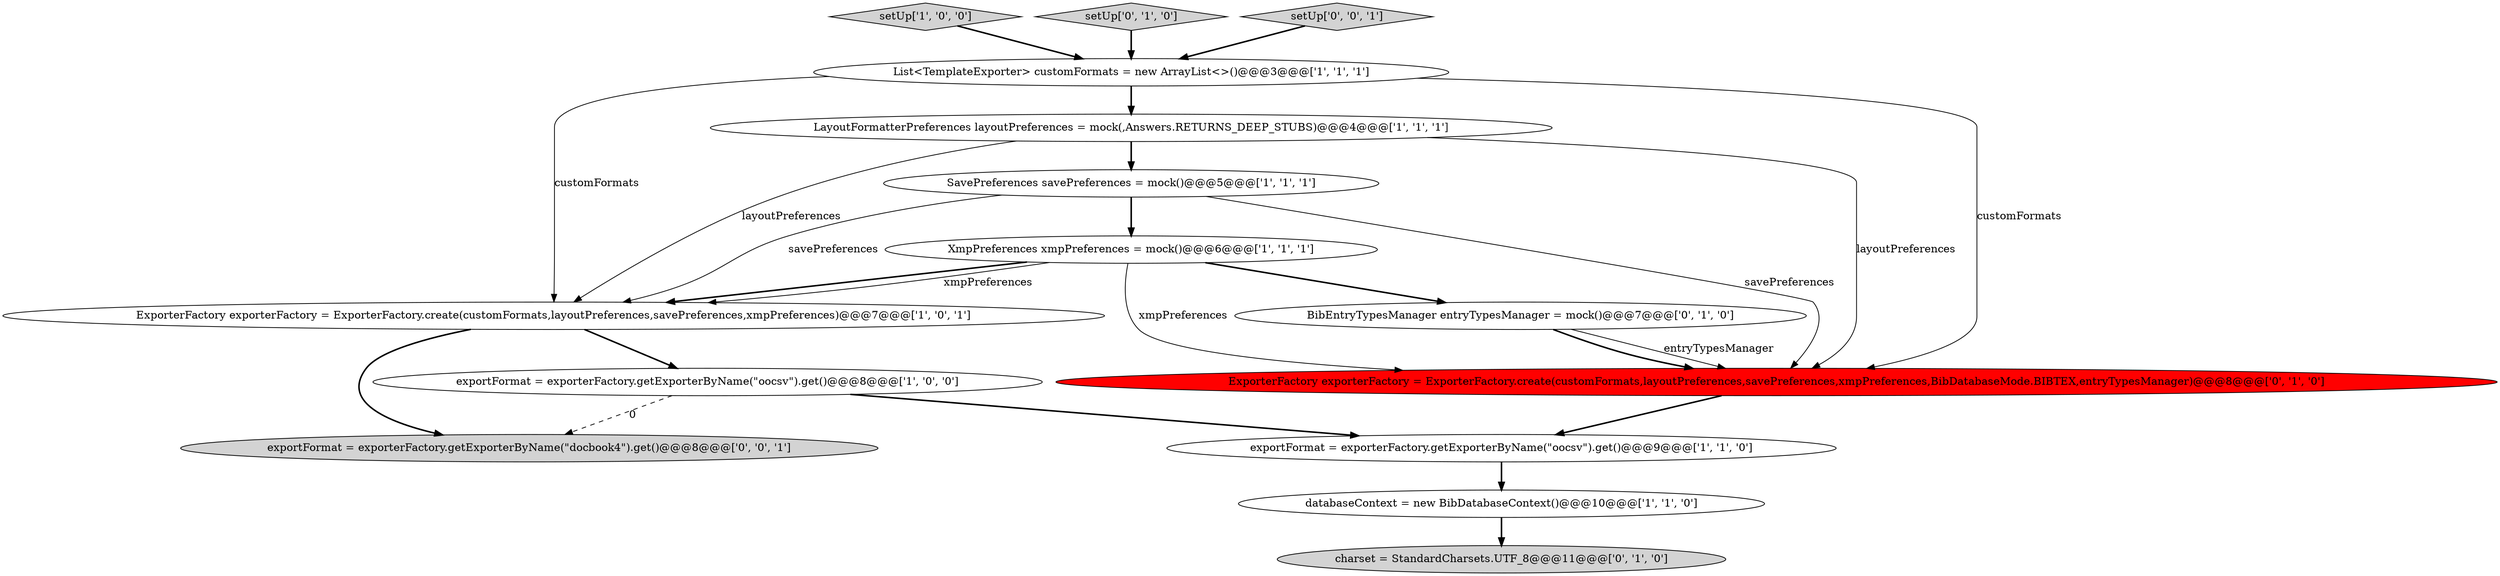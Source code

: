 digraph {
8 [style = filled, label = "databaseContext = new BibDatabaseContext()@@@10@@@['1', '1', '0']", fillcolor = white, shape = ellipse image = "AAA0AAABBB1BBB"];
12 [style = filled, label = "charset = StandardCharsets.UTF_8@@@11@@@['0', '1', '0']", fillcolor = lightgray, shape = ellipse image = "AAA0AAABBB2BBB"];
6 [style = filled, label = "XmpPreferences xmpPreferences = mock()@@@6@@@['1', '1', '1']", fillcolor = white, shape = ellipse image = "AAA0AAABBB1BBB"];
2 [style = filled, label = "setUp['1', '0', '0']", fillcolor = lightgray, shape = diamond image = "AAA0AAABBB1BBB"];
4 [style = filled, label = "exportFormat = exporterFactory.getExporterByName(\"oocsv\").get()@@@9@@@['1', '1', '0']", fillcolor = white, shape = ellipse image = "AAA0AAABBB1BBB"];
1 [style = filled, label = "exportFormat = exporterFactory.getExporterByName(\"oocsv\").get()@@@8@@@['1', '0', '0']", fillcolor = white, shape = ellipse image = "AAA0AAABBB1BBB"];
10 [style = filled, label = "BibEntryTypesManager entryTypesManager = mock()@@@7@@@['0', '1', '0']", fillcolor = white, shape = ellipse image = "AAA0AAABBB2BBB"];
3 [style = filled, label = "LayoutFormatterPreferences layoutPreferences = mock(,Answers.RETURNS_DEEP_STUBS)@@@4@@@['1', '1', '1']", fillcolor = white, shape = ellipse image = "AAA0AAABBB1BBB"];
9 [style = filled, label = "setUp['0', '1', '0']", fillcolor = lightgray, shape = diamond image = "AAA0AAABBB2BBB"];
13 [style = filled, label = "setUp['0', '0', '1']", fillcolor = lightgray, shape = diamond image = "AAA0AAABBB3BBB"];
14 [style = filled, label = "exportFormat = exporterFactory.getExporterByName(\"docbook4\").get()@@@8@@@['0', '0', '1']", fillcolor = lightgray, shape = ellipse image = "AAA0AAABBB3BBB"];
0 [style = filled, label = "SavePreferences savePreferences = mock()@@@5@@@['1', '1', '1']", fillcolor = white, shape = ellipse image = "AAA0AAABBB1BBB"];
11 [style = filled, label = "ExporterFactory exporterFactory = ExporterFactory.create(customFormats,layoutPreferences,savePreferences,xmpPreferences,BibDatabaseMode.BIBTEX,entryTypesManager)@@@8@@@['0', '1', '0']", fillcolor = red, shape = ellipse image = "AAA1AAABBB2BBB"];
7 [style = filled, label = "List<TemplateExporter> customFormats = new ArrayList<>()@@@3@@@['1', '1', '1']", fillcolor = white, shape = ellipse image = "AAA0AAABBB1BBB"];
5 [style = filled, label = "ExporterFactory exporterFactory = ExporterFactory.create(customFormats,layoutPreferences,savePreferences,xmpPreferences)@@@7@@@['1', '0', '1']", fillcolor = white, shape = ellipse image = "AAA0AAABBB1BBB"];
1->4 [style = bold, label=""];
1->14 [style = dashed, label="0"];
0->6 [style = bold, label=""];
6->11 [style = solid, label="xmpPreferences"];
11->4 [style = bold, label=""];
5->14 [style = bold, label=""];
9->7 [style = bold, label=""];
3->5 [style = solid, label="layoutPreferences"];
7->3 [style = bold, label=""];
3->0 [style = bold, label=""];
0->11 [style = solid, label="savePreferences"];
5->1 [style = bold, label=""];
6->5 [style = bold, label=""];
0->5 [style = solid, label="savePreferences"];
13->7 [style = bold, label=""];
3->11 [style = solid, label="layoutPreferences"];
6->10 [style = bold, label=""];
6->5 [style = solid, label="xmpPreferences"];
7->5 [style = solid, label="customFormats"];
7->11 [style = solid, label="customFormats"];
4->8 [style = bold, label=""];
10->11 [style = solid, label="entryTypesManager"];
2->7 [style = bold, label=""];
8->12 [style = bold, label=""];
10->11 [style = bold, label=""];
}
